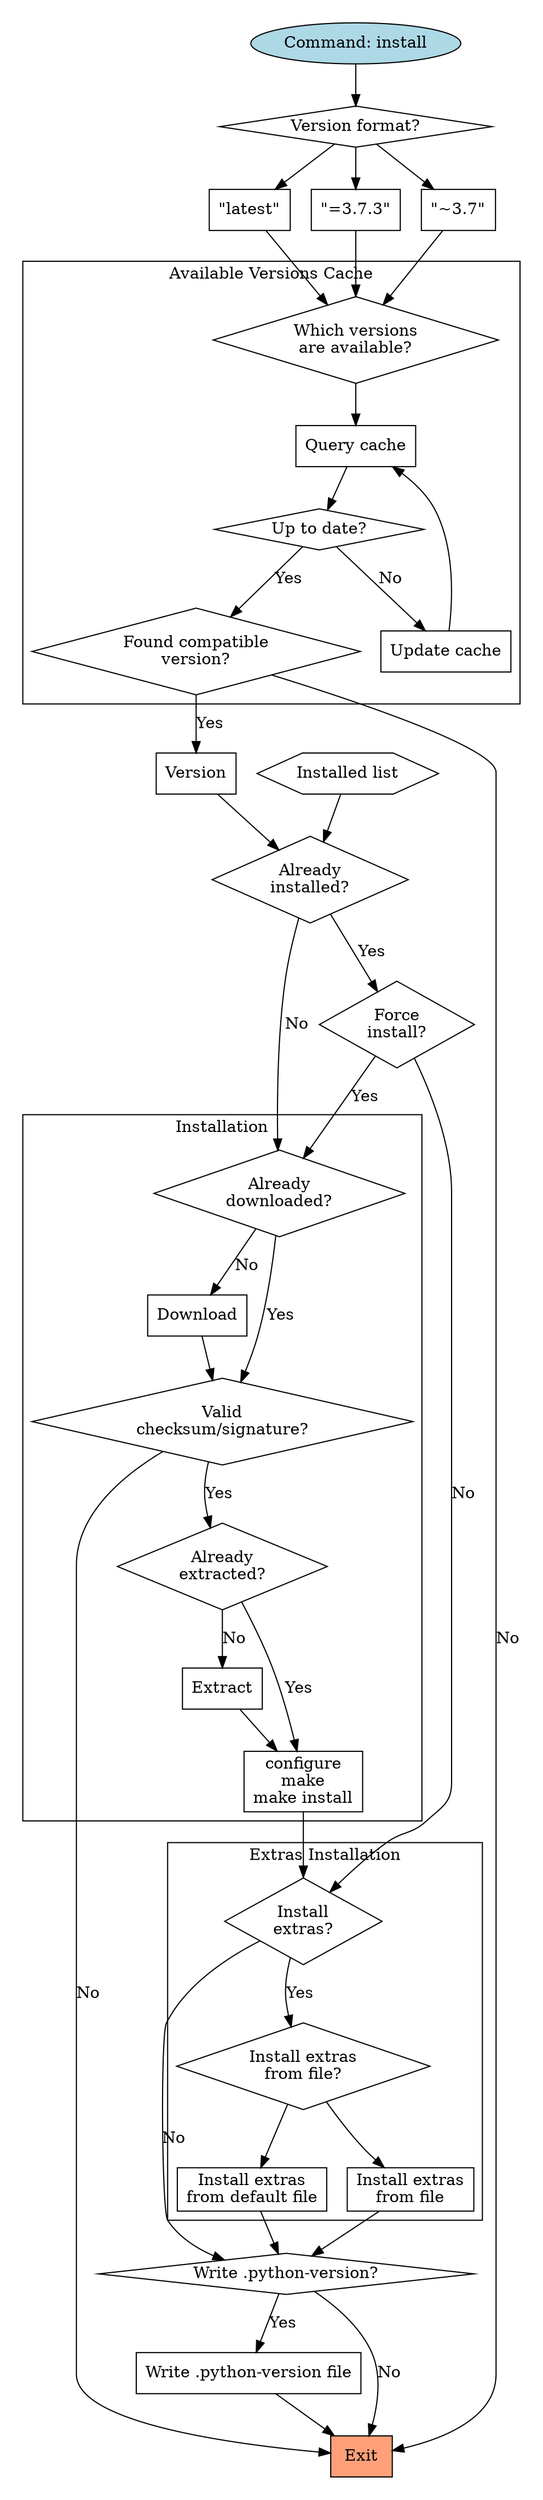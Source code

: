 digraph install {
    node [shape="rectangle"];

    subgraph cluster_install_commmand {
        label = "";
        color = "none";

        command_install [label="Command: install", shape="oval", style="filled", fillcolor="lightblue"];
        decision_parse_version [label="Version format?", shape="diamond"];
        version [label = "Version"];

        installed_list [label="Installed list", shape="hexagon"];
        decision_already_installed [label="Already\ninstalled?", shape="diamond"];
        decision_force_install [label="Force\ninstall?", shape="diamond"];

        decision_write_version_file [label="Write .python-version?", shape="diamond"];
        write_version_file [label="Write .python-version file"];

        exit [label="Exit", style="filled", fillcolor="lightsalmon"];

        subgraph cluster_versions {
            color = "none";
            label = "";
            version_latest [label="\"latest\""];
            version_exact [label="\"=3.7.3\""];
            version_tilde [label="\"~3.7\""];
        }

        subgraph cluster_available_cache {
            label = "Available Versions Cache";
            shape = "rectangle";
            color = "black";
            decision_cache_available_versions [label="Which versions\nare available?", shape="diamond"];
            cache_query [label="Query cache"];
            decision_cache_up_to_date [label="Up to date?", shape="diamond"];
            cache_update [label="Update cache"];
            cache_find_compatible [label="Found compatible\nversion?", shape="diamond"];
        }

        subgraph cluster_install {
            label = "Installation";
            shape = "rectangle";
            color = "black";
            decision_already_downloaded [label="Already\ndownloaded?", shape="diamond"];
            download [label="Download"];
            decision_valid_checksum [label="Valid\nchecksum/signature?", shape="diamond"];
            decision_already_extracted [label="Already\nextracted?", shape="diamond"];
            extract [label="Extract"];
            configure_make_make_install [label="configure\nmake\nmake install"];
        }

        subgraph cluster_extras_install {
            label = "Extras Installation";
            shape = "rectangle";
            color = "black";
            decision_install_extras [label="Install\nextras?", shape="diamond"];
            decision_extras_from_file [label="Install extras\nfrom file?", shape="diamond"];
            extras_from_file [label="Install extras\nfrom file"];
            extras_from_default [label="Install extras\nfrom default file"];
        }
    }

    // ========================================================
    // Transitions

    command_install -> decision_parse_version;

    decision_parse_version -> version_latest;
    decision_parse_version -> version_exact;
    decision_parse_version -> version_tilde;

    cache_query -> decision_cache_up_to_date;
    decision_cache_up_to_date -> cache_find_compatible [label="Yes"];
    decision_cache_up_to_date -> cache_update [label="No"];
    cache_update -> cache_query;

    version_tilde -> decision_cache_available_versions;
    version_latest -> decision_cache_available_versions;
    version_exact -> decision_cache_available_versions;
    decision_cache_available_versions -> cache_query;

    cache_find_compatible -> version [label="Yes"];
    cache_find_compatible -> exit [label="No"];

    version -> decision_already_installed;

    installed_list  -> decision_already_installed;

    decision_already_installed -> decision_force_install [label="Yes"];
    decision_already_installed -> decision_already_downloaded [label="No"];
    decision_force_install -> decision_already_downloaded [label="Yes"];
    decision_force_install -> decision_install_extras [label="No"];

    decision_already_downloaded -> download [label="No"];
    decision_already_downloaded -> decision_valid_checksum [label="Yes"];

    download -> decision_valid_checksum;
    decision_valid_checksum -> decision_already_extracted [label="Yes"];
    decision_valid_checksum -> exit [label="No"];

    decision_already_extracted -> configure_make_make_install [label="Yes"];
    decision_already_extracted -> extract [label="No"];

    extract -> configure_make_make_install;

    configure_make_make_install -> decision_install_extras;
    decision_install_extras -> decision_extras_from_file [label="Yes"];
    decision_install_extras -> decision_write_version_file [label="No"];

    decision_extras_from_file -> extras_from_file;
    decision_extras_from_file -> extras_from_default;
    extras_from_file -> decision_write_version_file;
    extras_from_default -> decision_write_version_file;

    decision_write_version_file -> write_version_file [label="Yes"];
    decision_write_version_file -> exit [label="No"];

    write_version_file -> exit;
}

